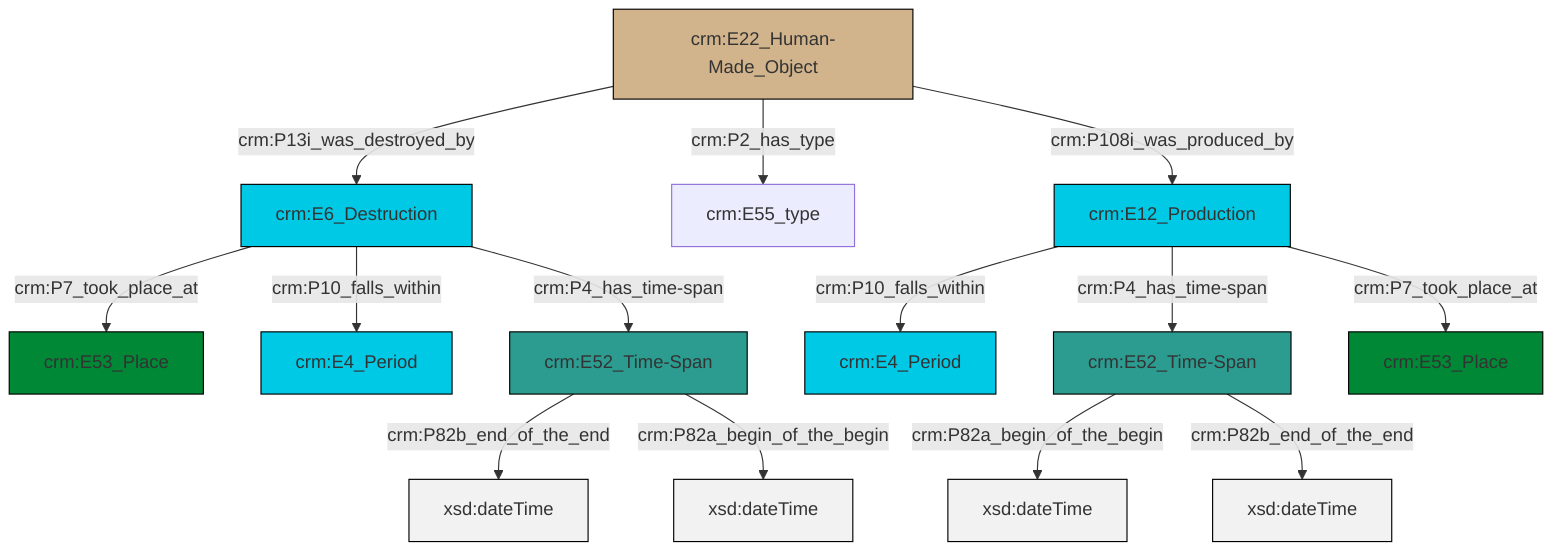 graph TD
classDef Literal fill:#f2f2f2,stroke:#000000;
classDef CRM_Entity fill:#FFFFFF,stroke:#000000;
classDef Temporal_Entity fill:#00C9E6, stroke:#000000;
classDef Type fill:#E18312, stroke:#000000;
classDef Time-Span fill:#2C9C91, stroke:#000000;
classDef Appellation fill:#FFEB7F, stroke:#000000;
classDef Place fill:#008836, stroke:#000000;
classDef Persistent_Item fill:#B266B2, stroke:#000000;
classDef Conceptual_Object fill:#FFD700, stroke:#000000;
classDef Physical_Thing fill:#D2B48C, stroke:#000000;
classDef Actor fill:#f58aad, stroke:#000000;
classDef PC_Classes fill:#4ce600, stroke:#000000;
classDef Multi fill:#cccccc,stroke:#000000;

2["crm:E12_Production"]:::Temporal_Entity -->|crm:P10_falls_within| 3["crm:E4_Period"]:::Temporal_Entity
4["crm:E6_Destruction"]:::Temporal_Entity -->|crm:P7_took_place_at| 5["crm:E53_Place"]:::Place
6["crm:E52_Time-Span"]:::Time-Span -->|crm:P82a_begin_of_the_begin| 7[xsd:dateTime]:::Literal
4["crm:E6_Destruction"]:::Temporal_Entity -->|crm:P10_falls_within| 8["crm:E4_Period"]:::Temporal_Entity
2["crm:E12_Production"]:::Temporal_Entity -->|crm:P4_has_time-span| 6["crm:E52_Time-Span"]:::Time-Span
9["crm:E22_Human-Made_Object"]:::Physical_Thing -->|crm:P13i_was_destroyed_by| 4["crm:E6_Destruction"]:::Temporal_Entity
6["crm:E52_Time-Span"]:::Time-Span -->|crm:P82b_end_of_the_end| 10[xsd:dateTime]:::Literal
2["crm:E12_Production"]:::Temporal_Entity -->|crm:P7_took_place_at| 14["crm:E53_Place"]:::Place
0["crm:E52_Time-Span"]:::Time-Span -->|crm:P82b_end_of_the_end| 17[xsd:dateTime]:::Literal
4["crm:E6_Destruction"]:::Temporal_Entity -->|crm:P4_has_time-span| 0["crm:E52_Time-Span"]:::Time-Span
9["crm:E22_Human-Made_Object"]:::Physical_Thing -->|crm:P2_has_type| 18["crm:E55_type"]:::Default
0["crm:E52_Time-Span"]:::Time-Span -->|crm:P82a_begin_of_the_begin| 19[xsd:dateTime]:::Literal
9["crm:E22_Human-Made_Object"]:::Physical_Thing -->|crm:P108i_was_produced_by| 2["crm:E12_Production"]:::Temporal_Entity